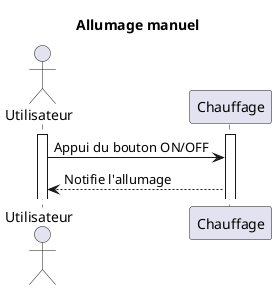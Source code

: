 @startuml

title Allumage manuel

actor Utilisateur

activate Utilisateur
activate Chauffage

Utilisateur -> Chauffage: Appui du bouton ON/OFF
Chauffage --> Utilisateur: Notifie l'allumage

@enduml
